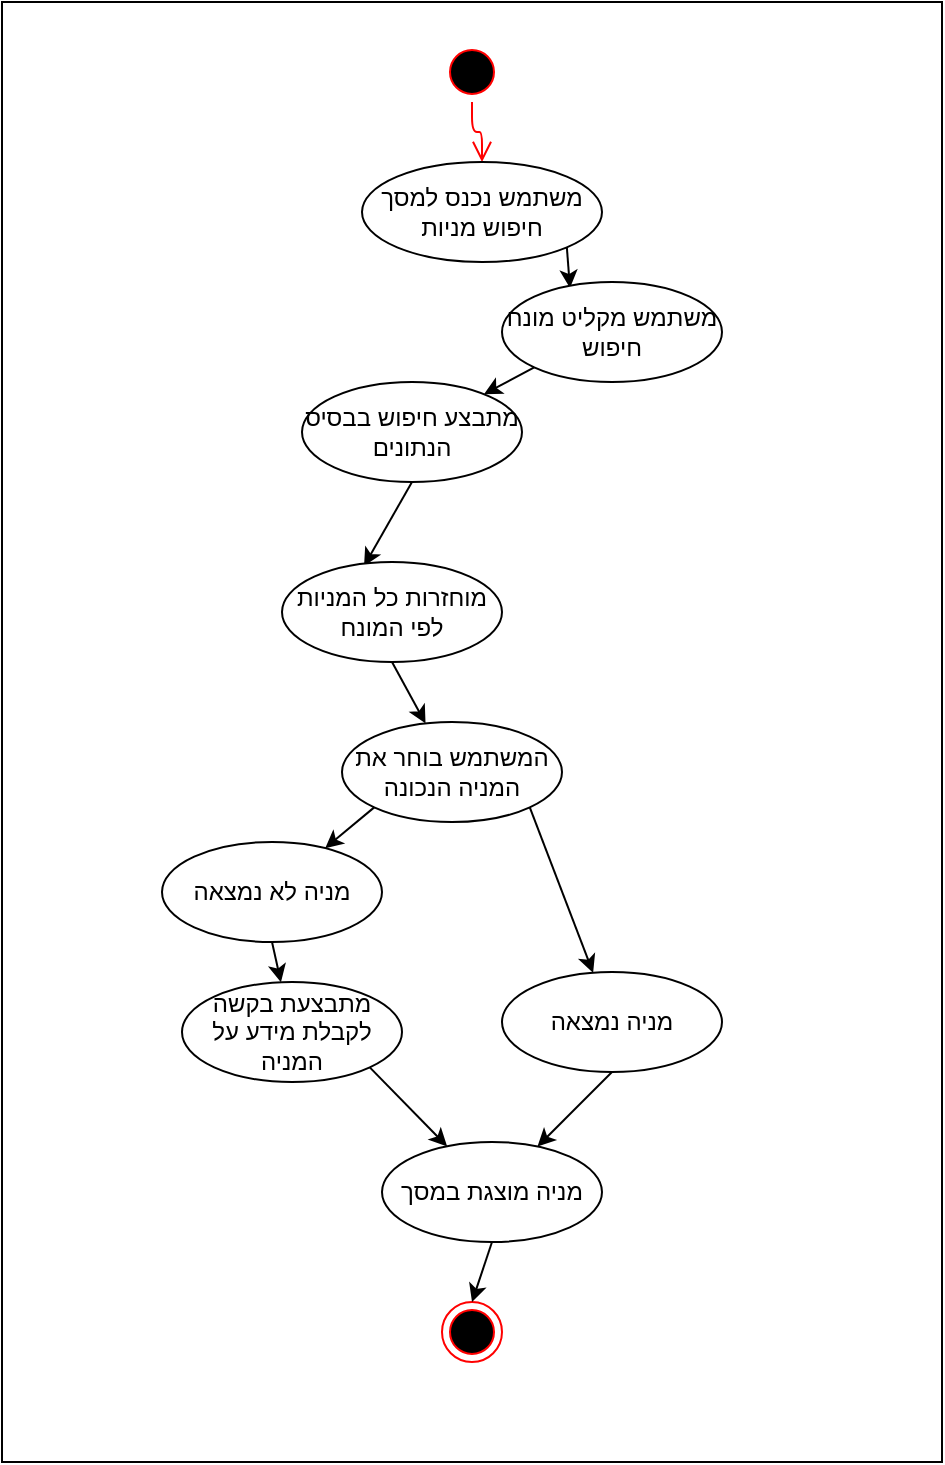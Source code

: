 <mxfile>
    <diagram id="t-pR-vpe7BRYgETryKmX" name="Page-1">
        <mxGraphModel dx="721" dy="681" grid="1" gridSize="10" guides="1" tooltips="1" connect="1" arrows="1" fold="1" page="1" pageScale="1" pageWidth="827" pageHeight="1169" math="0" shadow="0">
            <root>
                <mxCell id="0"/>
                <mxCell id="1" parent="0"/>
                <mxCell id="2" value="" style="html=1;dashed=0;whitespace=wrap;" parent="1" vertex="1">
                    <mxGeometry x="140" y="100" width="470" height="730" as="geometry"/>
                </mxCell>
                <mxCell id="3" value="" style="ellipse;html=1;shape=startState;fillColor=#000000;strokeColor=#ff0000;" parent="1" vertex="1">
                    <mxGeometry x="360" y="120" width="30" height="30" as="geometry"/>
                </mxCell>
                <mxCell id="4" value="" style="edgeStyle=orthogonalEdgeStyle;html=1;verticalAlign=bottom;endArrow=open;endSize=8;strokeColor=#ff0000;entryX=0.5;entryY=0;entryDx=0;entryDy=0;" parent="1" source="3" target="6" edge="1">
                    <mxGeometry relative="1" as="geometry">
                        <mxPoint x="325" y="220" as="targetPoint"/>
                    </mxGeometry>
                </mxCell>
                <mxCell id="5" value="" style="ellipse;html=1;shape=endState;fillColor=#000000;strokeColor=#ff0000;" parent="1" vertex="1">
                    <mxGeometry x="360" y="750" width="30" height="30" as="geometry"/>
                </mxCell>
                <mxCell id="21" style="edgeStyle=none;html=1;exitX=1;exitY=1;exitDx=0;exitDy=0;entryX=0.309;entryY=0.06;entryDx=0;entryDy=0;entryPerimeter=0;" parent="1" source="6" target="8" edge="1">
                    <mxGeometry relative="1" as="geometry"/>
                </mxCell>
                <mxCell id="6" value="משתמש נכנס למסך חיפוש מניות" style="ellipse;whiteSpace=wrap;html=1;" parent="1" vertex="1">
                    <mxGeometry x="320" y="180" width="120" height="50" as="geometry"/>
                </mxCell>
                <mxCell id="22" style="edgeStyle=none;html=1;exitX=0;exitY=1;exitDx=0;exitDy=0;" parent="1" source="8" target="9" edge="1">
                    <mxGeometry relative="1" as="geometry"/>
                </mxCell>
                <mxCell id="8" value="משתמש מקליט מונח חיפוש" style="ellipse;whiteSpace=wrap;html=1;" parent="1" vertex="1">
                    <mxGeometry x="390" y="240" width="110" height="50" as="geometry"/>
                </mxCell>
                <mxCell id="23" style="edgeStyle=none;html=1;exitX=0.5;exitY=1;exitDx=0;exitDy=0;entryX=0.373;entryY=0.04;entryDx=0;entryDy=0;entryPerimeter=0;" parent="1" source="9" target="14" edge="1">
                    <mxGeometry relative="1" as="geometry"/>
                </mxCell>
                <mxCell id="9" value="מתבצע חיפוש בבסיס הנתונים" style="ellipse;whiteSpace=wrap;html=1;" parent="1" vertex="1">
                    <mxGeometry x="290" y="290" width="110" height="50" as="geometry"/>
                </mxCell>
                <mxCell id="28" style="edgeStyle=none;html=1;exitX=0.5;exitY=1;exitDx=0;exitDy=0;" parent="1" source="10" target="12" edge="1">
                    <mxGeometry relative="1" as="geometry"/>
                </mxCell>
                <mxCell id="10" value="מניה נמצאה" style="ellipse;whiteSpace=wrap;html=1;" parent="1" vertex="1">
                    <mxGeometry x="390" y="585" width="110" height="50" as="geometry"/>
                </mxCell>
                <mxCell id="27" style="edgeStyle=none;html=1;exitX=0.5;exitY=1;exitDx=0;exitDy=0;" parent="1" source="11" target="13" edge="1">
                    <mxGeometry relative="1" as="geometry"/>
                </mxCell>
                <mxCell id="11" value="מניה לא נמצאה" style="ellipse;whiteSpace=wrap;html=1;" parent="1" vertex="1">
                    <mxGeometry x="220" y="520" width="110" height="50" as="geometry"/>
                </mxCell>
                <mxCell id="33" style="edgeStyle=none;html=1;exitX=0.5;exitY=1;exitDx=0;exitDy=0;entryX=0.5;entryY=0;entryDx=0;entryDy=0;" edge="1" parent="1" source="12" target="5">
                    <mxGeometry relative="1" as="geometry"/>
                </mxCell>
                <mxCell id="12" value="מניה מוצגת במסך" style="ellipse;whiteSpace=wrap;html=1;" parent="1" vertex="1">
                    <mxGeometry x="330" y="670" width="110" height="50" as="geometry"/>
                </mxCell>
                <mxCell id="29" style="edgeStyle=none;html=1;exitX=1;exitY=1;exitDx=0;exitDy=0;" parent="1" source="13" target="12" edge="1">
                    <mxGeometry relative="1" as="geometry"/>
                </mxCell>
                <mxCell id="13" value="מתבצעת בקשה לקבלת מידע על המניה" style="ellipse;whiteSpace=wrap;html=1;" parent="1" vertex="1">
                    <mxGeometry x="230" y="590" width="110" height="50" as="geometry"/>
                </mxCell>
                <mxCell id="24" style="edgeStyle=none;html=1;exitX=0.5;exitY=1;exitDx=0;exitDy=0;" parent="1" source="14" target="15" edge="1">
                    <mxGeometry relative="1" as="geometry"/>
                </mxCell>
                <mxCell id="14" value="מוחזרות כל המניות לפי המונח" style="ellipse;whiteSpace=wrap;html=1;" parent="1" vertex="1">
                    <mxGeometry x="280" y="380" width="110" height="50" as="geometry"/>
                </mxCell>
                <mxCell id="25" style="edgeStyle=none;html=1;exitX=1;exitY=1;exitDx=0;exitDy=0;" parent="1" source="15" target="10" edge="1">
                    <mxGeometry relative="1" as="geometry"/>
                </mxCell>
                <mxCell id="26" style="edgeStyle=none;html=1;exitX=0;exitY=1;exitDx=0;exitDy=0;" parent="1" source="15" target="11" edge="1">
                    <mxGeometry relative="1" as="geometry"/>
                </mxCell>
                <mxCell id="15" value="המשתמש בוחר את המניה הנכונה" style="ellipse;whiteSpace=wrap;html=1;" parent="1" vertex="1">
                    <mxGeometry x="310" y="460" width="110" height="50" as="geometry"/>
                </mxCell>
            </root>
        </mxGraphModel>
    </diagram>
</mxfile>